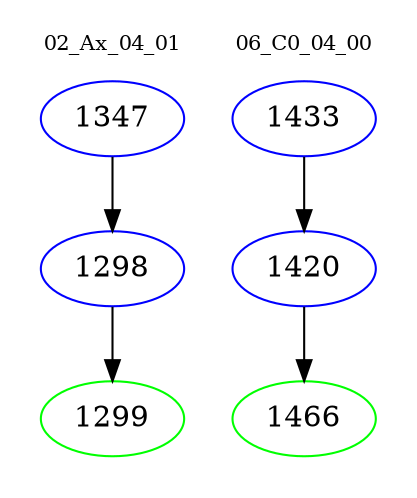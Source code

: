 digraph{
subgraph cluster_0 {
color = white
label = "02_Ax_04_01";
fontsize=10;
T0_1347 [label="1347", color="blue"]
T0_1347 -> T0_1298 [color="black"]
T0_1298 [label="1298", color="blue"]
T0_1298 -> T0_1299 [color="black"]
T0_1299 [label="1299", color="green"]
}
subgraph cluster_1 {
color = white
label = "06_C0_04_00";
fontsize=10;
T1_1433 [label="1433", color="blue"]
T1_1433 -> T1_1420 [color="black"]
T1_1420 [label="1420", color="blue"]
T1_1420 -> T1_1466 [color="black"]
T1_1466 [label="1466", color="green"]
}
}
